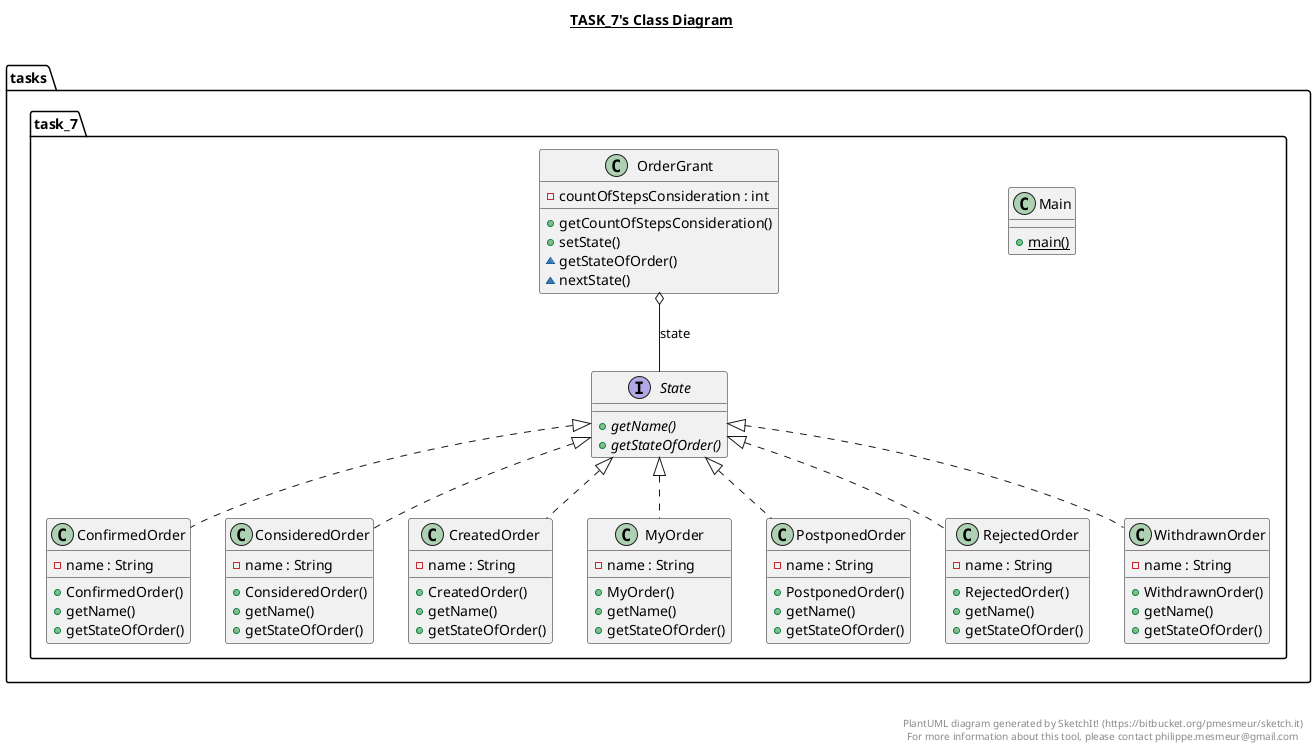 @startuml

title __TASK_7's Class Diagram__\n

  namespace tasks.task_7 {
    class tasks.task_7.ConfirmedOrder {
        - name : String
        + ConfirmedOrder()
        + getName()
        + getStateOfOrder()
    }
  }
  

  namespace tasks.task_7 {
    class tasks.task_7.ConsideredOrder {
        - name : String
        + ConsideredOrder()
        + getName()
        + getStateOfOrder()
    }
  }
  

  namespace tasks.task_7 {
    class tasks.task_7.CreatedOrder {
        - name : String
        + CreatedOrder()
        + getName()
        + getStateOfOrder()
    }
  }
  

  namespace tasks.task_7 {
    class tasks.task_7.Main {
        {static} + main()
    }
  }
  

  namespace tasks.task_7 {
    class tasks.task_7.MyOrder {
        - name : String
        + MyOrder()
        + getName()
        + getStateOfOrder()
    }
  }
  

  namespace tasks.task_7 {
    class tasks.task_7.OrderGrant {
        - countOfStepsConsideration : int
        + getCountOfStepsConsideration()
        + setState()
        ~ getStateOfOrder()
        ~ nextState()
    }
  }
  

  namespace tasks.task_7 {
    class tasks.task_7.PostponedOrder {
        - name : String
        + PostponedOrder()
        + getName()
        + getStateOfOrder()
    }
  }
  

  namespace tasks.task_7 {
    class tasks.task_7.RejectedOrder {
        - name : String
        + RejectedOrder()
        + getName()
        + getStateOfOrder()
    }
  }
  

  namespace tasks.task_7 {
    interface tasks.task_7.State {
        {abstract} + getName()
        {abstract} + getStateOfOrder()
    }
  }
  

  namespace tasks.task_7 {
    class tasks.task_7.WithdrawnOrder {
        - name : String
        + WithdrawnOrder()
        + getName()
        + getStateOfOrder()
    }
  }
  

  tasks.task_7.ConfirmedOrder .up.|> tasks.task_7.State
  tasks.task_7.ConsideredOrder .up.|> tasks.task_7.State
  tasks.task_7.CreatedOrder .up.|> tasks.task_7.State
  tasks.task_7.MyOrder .up.|> tasks.task_7.State
  tasks.task_7.OrderGrant o-- tasks.task_7.State : state
  tasks.task_7.PostponedOrder .up.|> tasks.task_7.State
  tasks.task_7.RejectedOrder .up.|> tasks.task_7.State
  tasks.task_7.WithdrawnOrder .up.|> tasks.task_7.State


right footer


PlantUML diagram generated by SketchIt! (https://bitbucket.org/pmesmeur/sketch.it)
For more information about this tool, please contact philippe.mesmeur@gmail.com
endfooter

@enduml
